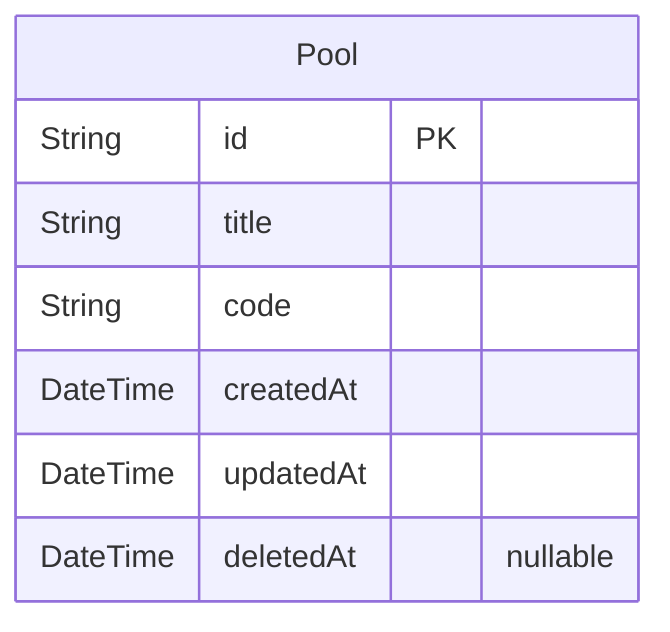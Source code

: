 erDiagram

  Pool {
    String id PK 
    String title  
    String code  
    DateTime createdAt  
    DateTime updatedAt  
    DateTime deletedAt  "nullable"
    }
